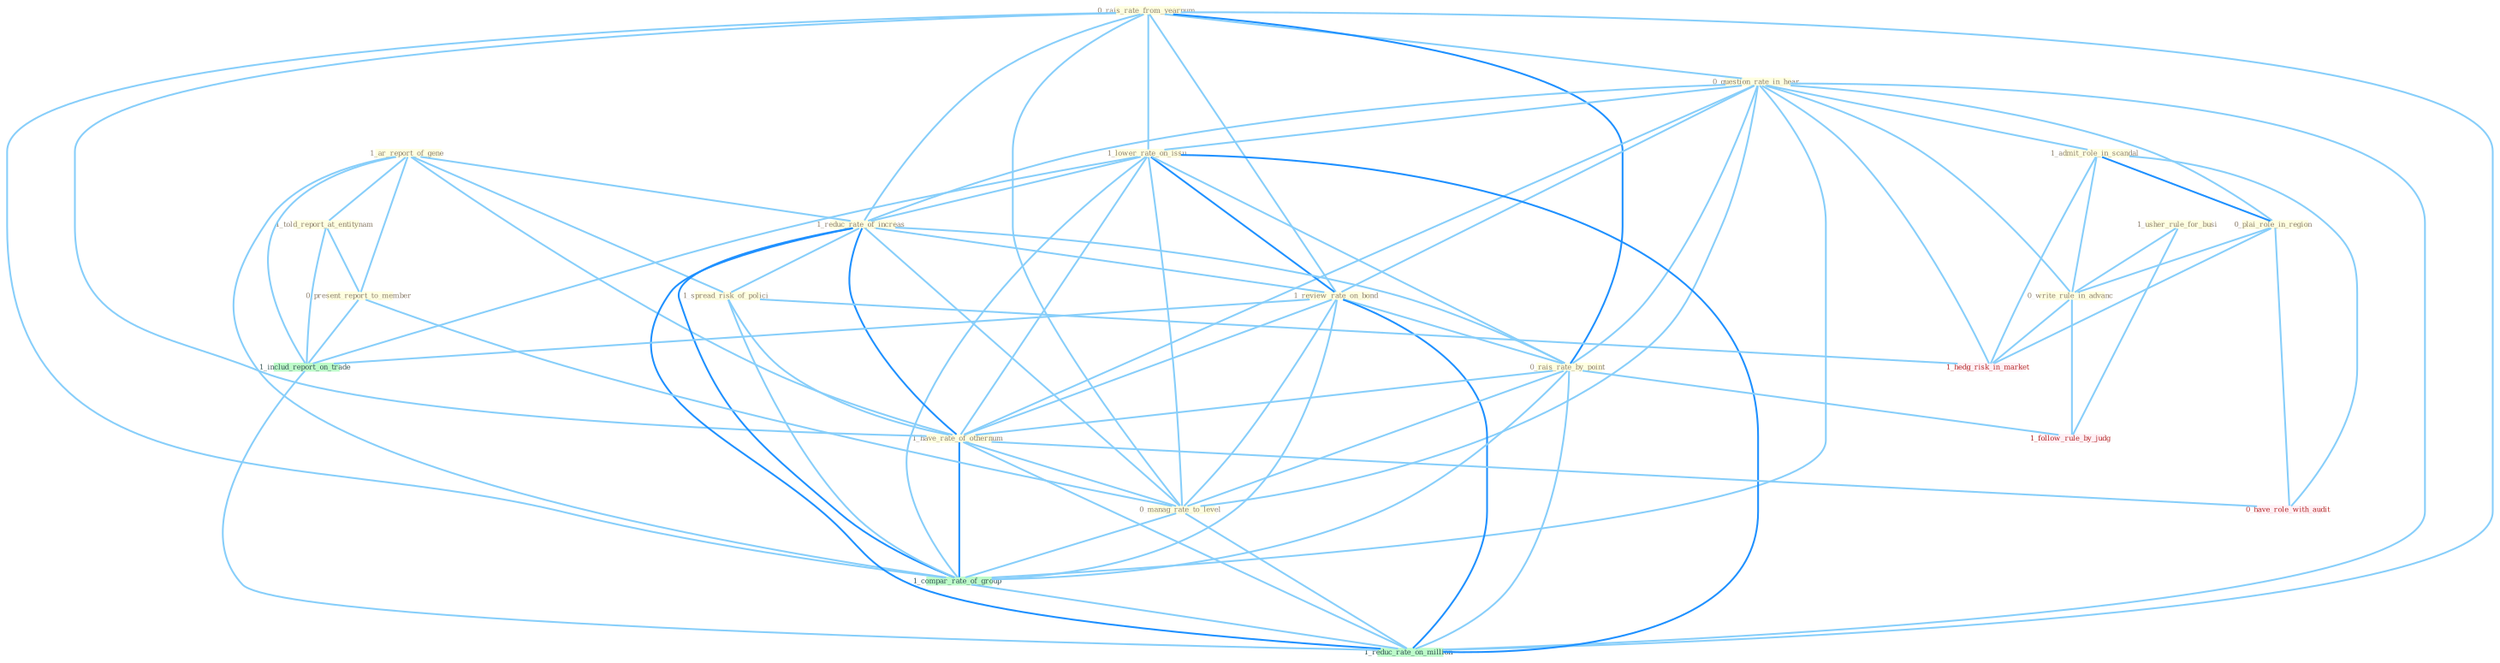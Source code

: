 Graph G{ 
    node
    [shape=polygon,style=filled,width=.5,height=.06,color="#BDFCC9",fixedsize=true,fontsize=4,
    fontcolor="#2f4f4f"];
    {node
    [color="#ffffe0", fontcolor="#8b7d6b"] "1_ar_report_of_gene " "0_rais_rate_from_yearnum " "0_question_rate_in_hear " "1_admit_role_in_scandal " "1_usher_rule_for_busi " "1_lower_rate_on_issu " "0_plai_role_in_region " "1_reduc_rate_of_increas " "1_review_rate_on_bond " "0_rais_rate_by_point " "1_told_report_at_entitynam " "1_spread_risk_of_polici " "1_have_rate_of_othernum " "0_present_report_to_member " "0_manag_rate_to_level " "0_write_rule_in_advanc "}
{node [color="#fff0f5", fontcolor="#b22222"] "1_follow_rule_by_judg " "1_hedg_risk_in_market " "0_have_role_with_audit "}
edge [color="#B0E2FF"];

	"1_ar_report_of_gene " -- "1_reduc_rate_of_increas " [w="1", color="#87cefa" ];
	"1_ar_report_of_gene " -- "1_told_report_at_entitynam " [w="1", color="#87cefa" ];
	"1_ar_report_of_gene " -- "1_spread_risk_of_polici " [w="1", color="#87cefa" ];
	"1_ar_report_of_gene " -- "1_have_rate_of_othernum " [w="1", color="#87cefa" ];
	"1_ar_report_of_gene " -- "0_present_report_to_member " [w="1", color="#87cefa" ];
	"1_ar_report_of_gene " -- "1_includ_report_on_trade " [w="1", color="#87cefa" ];
	"1_ar_report_of_gene " -- "1_compar_rate_of_group " [w="1", color="#87cefa" ];
	"0_rais_rate_from_yearnum " -- "0_question_rate_in_hear " [w="1", color="#87cefa" ];
	"0_rais_rate_from_yearnum " -- "1_lower_rate_on_issu " [w="1", color="#87cefa" ];
	"0_rais_rate_from_yearnum " -- "1_reduc_rate_of_increas " [w="1", color="#87cefa" ];
	"0_rais_rate_from_yearnum " -- "1_review_rate_on_bond " [w="1", color="#87cefa" ];
	"0_rais_rate_from_yearnum " -- "0_rais_rate_by_point " [w="2", color="#1e90ff" , len=0.8];
	"0_rais_rate_from_yearnum " -- "1_have_rate_of_othernum " [w="1", color="#87cefa" ];
	"0_rais_rate_from_yearnum " -- "0_manag_rate_to_level " [w="1", color="#87cefa" ];
	"0_rais_rate_from_yearnum " -- "1_compar_rate_of_group " [w="1", color="#87cefa" ];
	"0_rais_rate_from_yearnum " -- "1_reduc_rate_on_million " [w="1", color="#87cefa" ];
	"0_question_rate_in_hear " -- "1_admit_role_in_scandal " [w="1", color="#87cefa" ];
	"0_question_rate_in_hear " -- "1_lower_rate_on_issu " [w="1", color="#87cefa" ];
	"0_question_rate_in_hear " -- "0_plai_role_in_region " [w="1", color="#87cefa" ];
	"0_question_rate_in_hear " -- "1_reduc_rate_of_increas " [w="1", color="#87cefa" ];
	"0_question_rate_in_hear " -- "1_review_rate_on_bond " [w="1", color="#87cefa" ];
	"0_question_rate_in_hear " -- "0_rais_rate_by_point " [w="1", color="#87cefa" ];
	"0_question_rate_in_hear " -- "1_have_rate_of_othernum " [w="1", color="#87cefa" ];
	"0_question_rate_in_hear " -- "0_manag_rate_to_level " [w="1", color="#87cefa" ];
	"0_question_rate_in_hear " -- "0_write_rule_in_advanc " [w="1", color="#87cefa" ];
	"0_question_rate_in_hear " -- "1_compar_rate_of_group " [w="1", color="#87cefa" ];
	"0_question_rate_in_hear " -- "1_hedg_risk_in_market " [w="1", color="#87cefa" ];
	"0_question_rate_in_hear " -- "1_reduc_rate_on_million " [w="1", color="#87cefa" ];
	"1_admit_role_in_scandal " -- "0_plai_role_in_region " [w="2", color="#1e90ff" , len=0.8];
	"1_admit_role_in_scandal " -- "0_write_rule_in_advanc " [w="1", color="#87cefa" ];
	"1_admit_role_in_scandal " -- "1_hedg_risk_in_market " [w="1", color="#87cefa" ];
	"1_admit_role_in_scandal " -- "0_have_role_with_audit " [w="1", color="#87cefa" ];
	"1_usher_rule_for_busi " -- "0_write_rule_in_advanc " [w="1", color="#87cefa" ];
	"1_usher_rule_for_busi " -- "1_follow_rule_by_judg " [w="1", color="#87cefa" ];
	"1_lower_rate_on_issu " -- "1_reduc_rate_of_increas " [w="1", color="#87cefa" ];
	"1_lower_rate_on_issu " -- "1_review_rate_on_bond " [w="2", color="#1e90ff" , len=0.8];
	"1_lower_rate_on_issu " -- "0_rais_rate_by_point " [w="1", color="#87cefa" ];
	"1_lower_rate_on_issu " -- "1_have_rate_of_othernum " [w="1", color="#87cefa" ];
	"1_lower_rate_on_issu " -- "0_manag_rate_to_level " [w="1", color="#87cefa" ];
	"1_lower_rate_on_issu " -- "1_includ_report_on_trade " [w="1", color="#87cefa" ];
	"1_lower_rate_on_issu " -- "1_compar_rate_of_group " [w="1", color="#87cefa" ];
	"1_lower_rate_on_issu " -- "1_reduc_rate_on_million " [w="2", color="#1e90ff" , len=0.8];
	"0_plai_role_in_region " -- "0_write_rule_in_advanc " [w="1", color="#87cefa" ];
	"0_plai_role_in_region " -- "1_hedg_risk_in_market " [w="1", color="#87cefa" ];
	"0_plai_role_in_region " -- "0_have_role_with_audit " [w="1", color="#87cefa" ];
	"1_reduc_rate_of_increas " -- "1_review_rate_on_bond " [w="1", color="#87cefa" ];
	"1_reduc_rate_of_increas " -- "0_rais_rate_by_point " [w="1", color="#87cefa" ];
	"1_reduc_rate_of_increas " -- "1_spread_risk_of_polici " [w="1", color="#87cefa" ];
	"1_reduc_rate_of_increas " -- "1_have_rate_of_othernum " [w="2", color="#1e90ff" , len=0.8];
	"1_reduc_rate_of_increas " -- "0_manag_rate_to_level " [w="1", color="#87cefa" ];
	"1_reduc_rate_of_increas " -- "1_compar_rate_of_group " [w="2", color="#1e90ff" , len=0.8];
	"1_reduc_rate_of_increas " -- "1_reduc_rate_on_million " [w="2", color="#1e90ff" , len=0.8];
	"1_review_rate_on_bond " -- "0_rais_rate_by_point " [w="1", color="#87cefa" ];
	"1_review_rate_on_bond " -- "1_have_rate_of_othernum " [w="1", color="#87cefa" ];
	"1_review_rate_on_bond " -- "0_manag_rate_to_level " [w="1", color="#87cefa" ];
	"1_review_rate_on_bond " -- "1_includ_report_on_trade " [w="1", color="#87cefa" ];
	"1_review_rate_on_bond " -- "1_compar_rate_of_group " [w="1", color="#87cefa" ];
	"1_review_rate_on_bond " -- "1_reduc_rate_on_million " [w="2", color="#1e90ff" , len=0.8];
	"0_rais_rate_by_point " -- "1_have_rate_of_othernum " [w="1", color="#87cefa" ];
	"0_rais_rate_by_point " -- "0_manag_rate_to_level " [w="1", color="#87cefa" ];
	"0_rais_rate_by_point " -- "1_compar_rate_of_group " [w="1", color="#87cefa" ];
	"0_rais_rate_by_point " -- "1_follow_rule_by_judg " [w="1", color="#87cefa" ];
	"0_rais_rate_by_point " -- "1_reduc_rate_on_million " [w="1", color="#87cefa" ];
	"1_told_report_at_entitynam " -- "0_present_report_to_member " [w="1", color="#87cefa" ];
	"1_told_report_at_entitynam " -- "1_includ_report_on_trade " [w="1", color="#87cefa" ];
	"1_spread_risk_of_polici " -- "1_have_rate_of_othernum " [w="1", color="#87cefa" ];
	"1_spread_risk_of_polici " -- "1_compar_rate_of_group " [w="1", color="#87cefa" ];
	"1_spread_risk_of_polici " -- "1_hedg_risk_in_market " [w="1", color="#87cefa" ];
	"1_have_rate_of_othernum " -- "0_manag_rate_to_level " [w="1", color="#87cefa" ];
	"1_have_rate_of_othernum " -- "1_compar_rate_of_group " [w="2", color="#1e90ff" , len=0.8];
	"1_have_rate_of_othernum " -- "1_reduc_rate_on_million " [w="1", color="#87cefa" ];
	"1_have_rate_of_othernum " -- "0_have_role_with_audit " [w="1", color="#87cefa" ];
	"0_present_report_to_member " -- "0_manag_rate_to_level " [w="1", color="#87cefa" ];
	"0_present_report_to_member " -- "1_includ_report_on_trade " [w="1", color="#87cefa" ];
	"0_manag_rate_to_level " -- "1_compar_rate_of_group " [w="1", color="#87cefa" ];
	"0_manag_rate_to_level " -- "1_reduc_rate_on_million " [w="1", color="#87cefa" ];
	"0_write_rule_in_advanc " -- "1_follow_rule_by_judg " [w="1", color="#87cefa" ];
	"0_write_rule_in_advanc " -- "1_hedg_risk_in_market " [w="1", color="#87cefa" ];
	"1_includ_report_on_trade " -- "1_reduc_rate_on_million " [w="1", color="#87cefa" ];
	"1_compar_rate_of_group " -- "1_reduc_rate_on_million " [w="1", color="#87cefa" ];
}